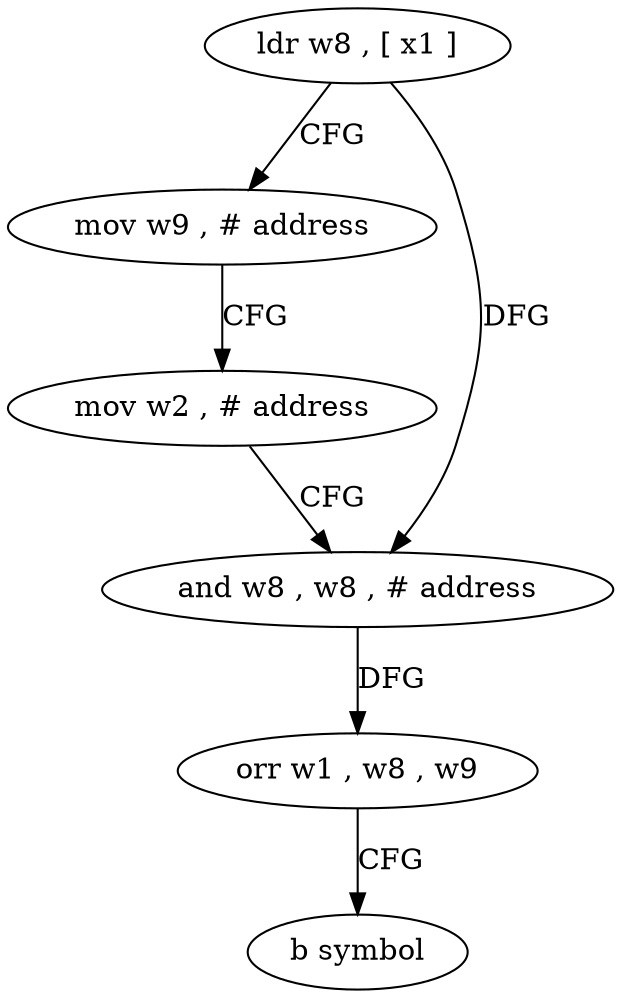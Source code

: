 digraph "func" {
"4253800" [label = "ldr w8 , [ x1 ]" ]
"4253804" [label = "mov w9 , # address" ]
"4253808" [label = "mov w2 , # address" ]
"4253812" [label = "and w8 , w8 , # address" ]
"4253816" [label = "orr w1 , w8 , w9" ]
"4253820" [label = "b symbol" ]
"4253800" -> "4253804" [ label = "CFG" ]
"4253800" -> "4253812" [ label = "DFG" ]
"4253804" -> "4253808" [ label = "CFG" ]
"4253808" -> "4253812" [ label = "CFG" ]
"4253812" -> "4253816" [ label = "DFG" ]
"4253816" -> "4253820" [ label = "CFG" ]
}
